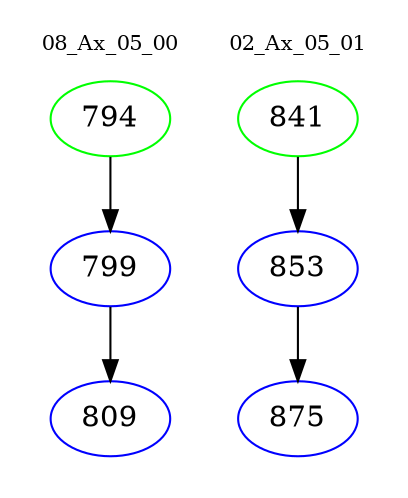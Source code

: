 digraph{
subgraph cluster_0 {
color = white
label = "08_Ax_05_00";
fontsize=10;
T0_794 [label="794", color="green"]
T0_794 -> T0_799 [color="black"]
T0_799 [label="799", color="blue"]
T0_799 -> T0_809 [color="black"]
T0_809 [label="809", color="blue"]
}
subgraph cluster_1 {
color = white
label = "02_Ax_05_01";
fontsize=10;
T1_841 [label="841", color="green"]
T1_841 -> T1_853 [color="black"]
T1_853 [label="853", color="blue"]
T1_853 -> T1_875 [color="black"]
T1_875 [label="875", color="blue"]
}
}
